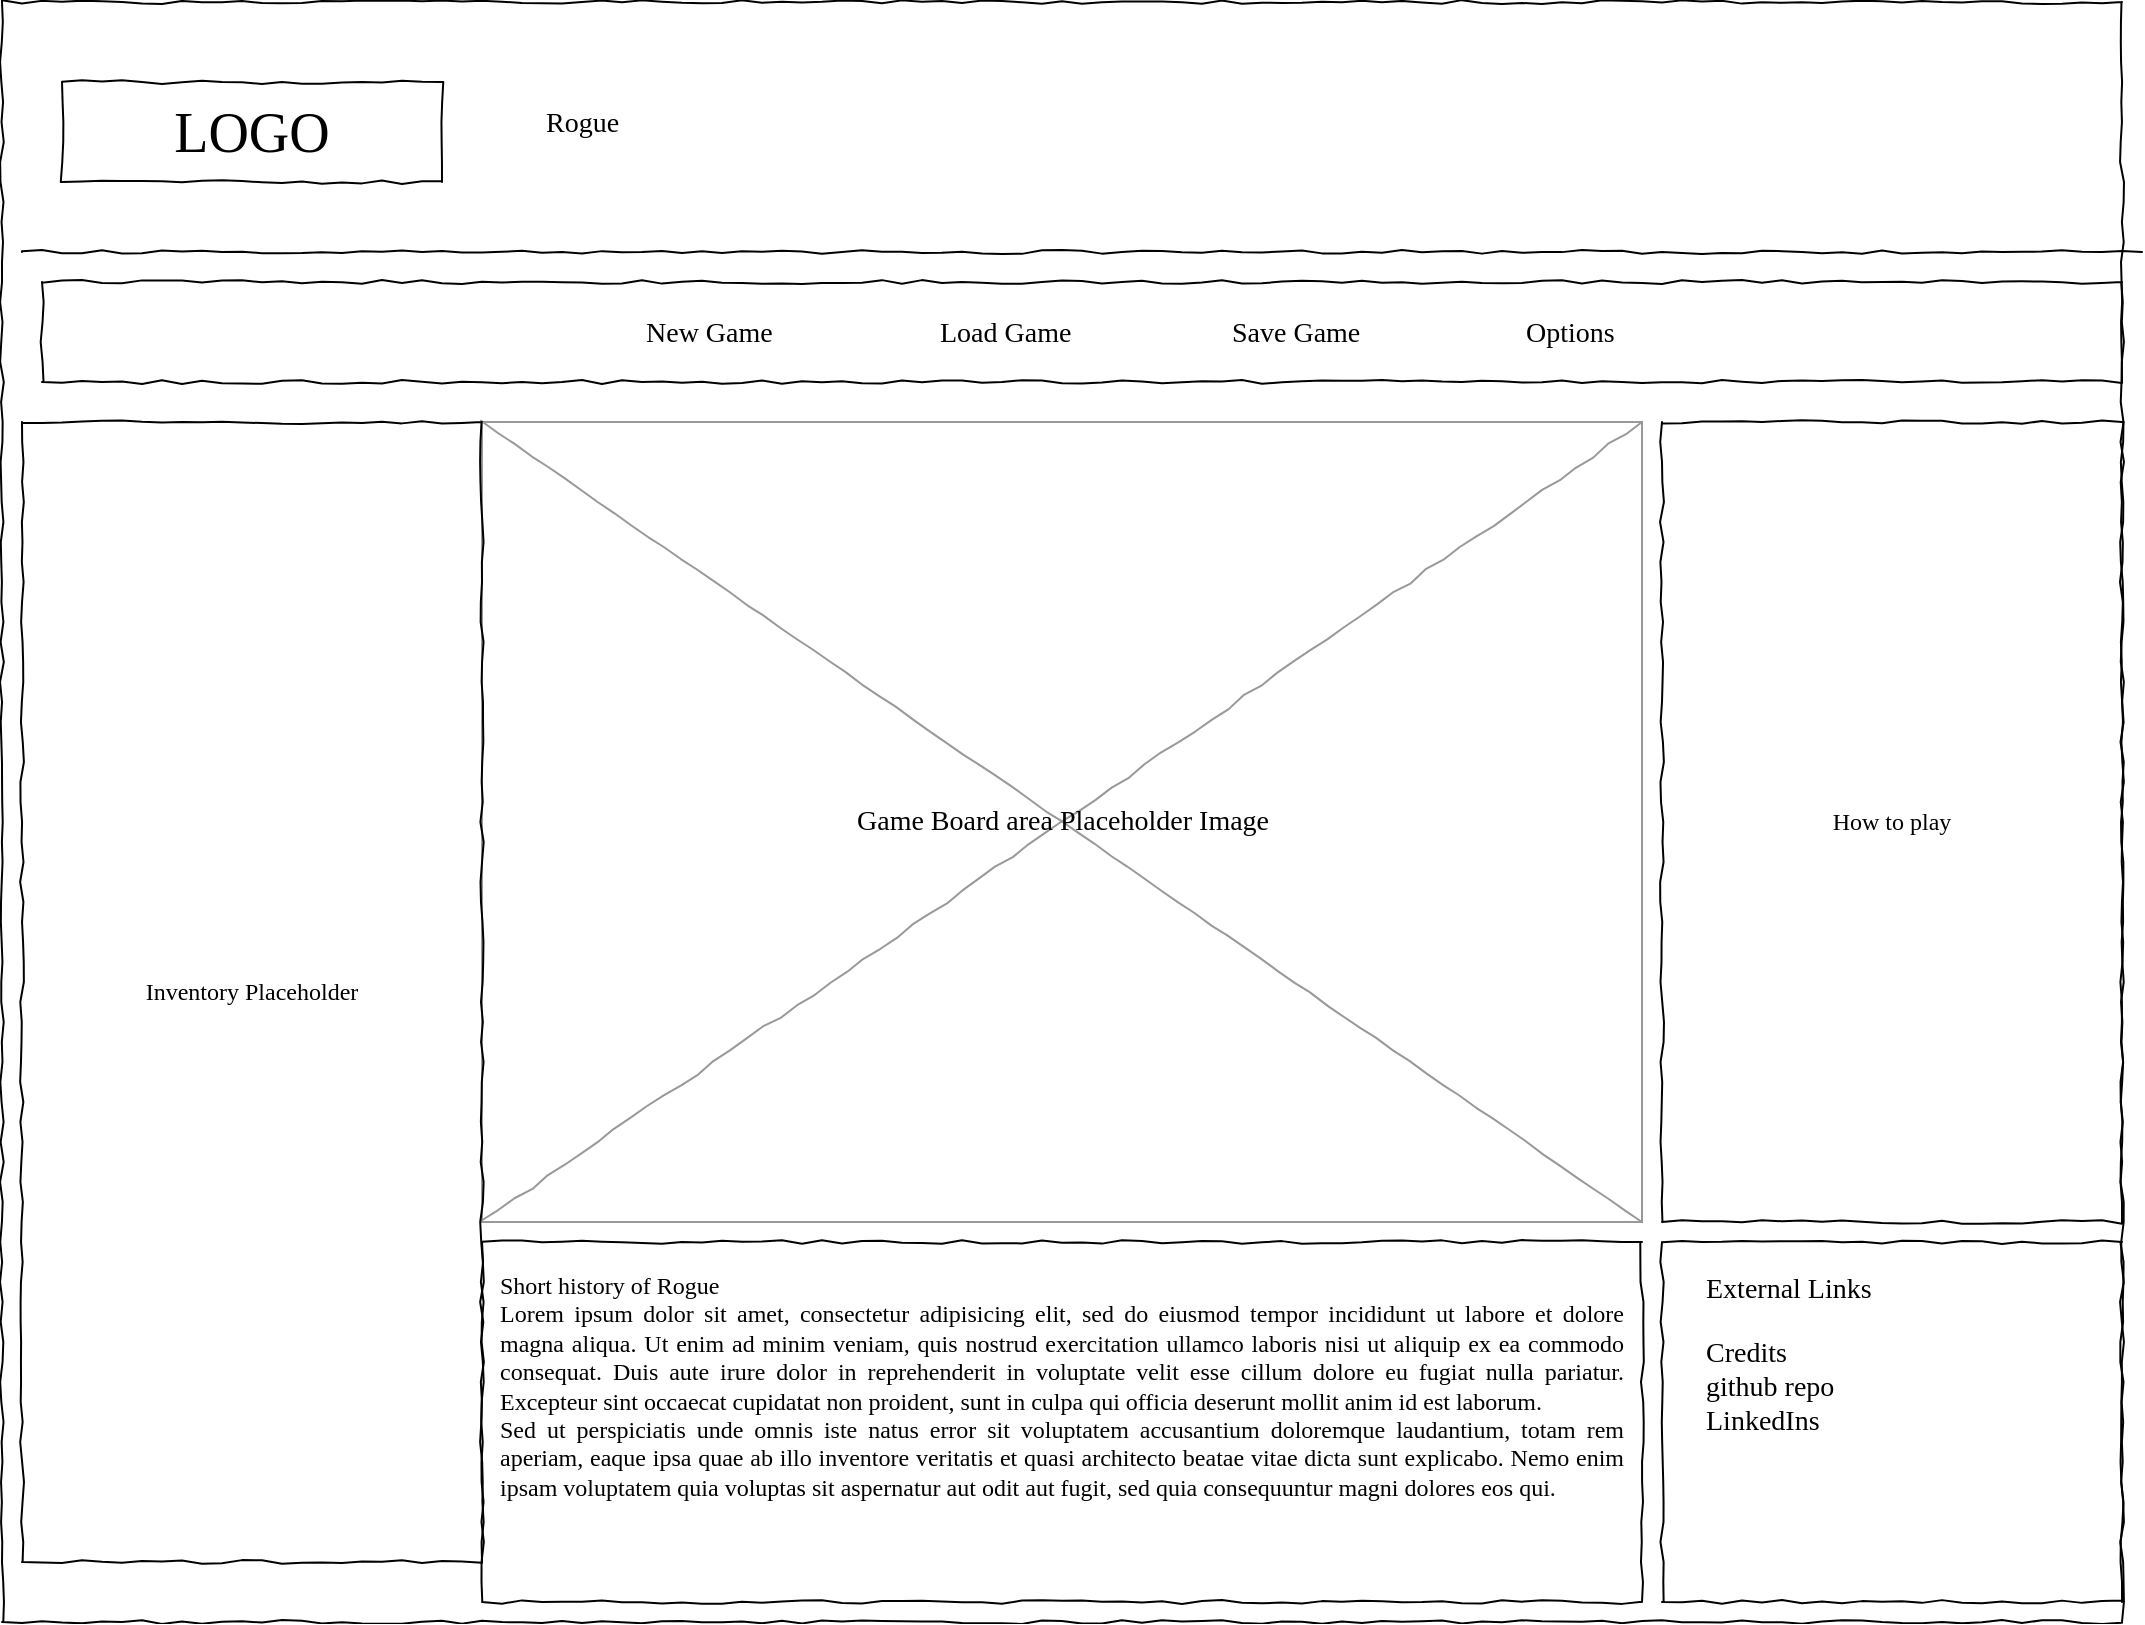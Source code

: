 <mxfile version="20.5.1" type="github" pages="5">
  <diagram name="Starting Page" id="03018318-947c-dd8e-b7a3-06fadd420f32">
    <mxGraphModel dx="1072" dy="1042" grid="1" gridSize="10" guides="1" tooltips="1" connect="1" arrows="1" fold="1" page="1" pageScale="1" pageWidth="1100" pageHeight="850" background="none" math="0" shadow="0">
      <root>
        <mxCell id="0" />
        <mxCell id="1" parent="0" />
        <mxCell id="677b7b8949515195-1" value="" style="whiteSpace=wrap;html=1;rounded=0;shadow=0;labelBackgroundColor=none;strokeColor=#000000;strokeWidth=1;fillColor=none;fontFamily=Verdana;fontSize=12;fontColor=#000000;align=center;comic=1;" parent="1" vertex="1">
          <mxGeometry x="10" y="20" width="1060" height="810" as="geometry" />
        </mxCell>
        <mxCell id="677b7b8949515195-2" value="LOGO" style="whiteSpace=wrap;html=1;rounded=0;shadow=0;labelBackgroundColor=none;strokeWidth=1;fontFamily=Verdana;fontSize=28;align=center;comic=1;" parent="1" vertex="1">
          <mxGeometry x="40" y="60" width="190" height="50" as="geometry" />
        </mxCell>
        <mxCell id="677b7b8949515195-9" value="" style="line;strokeWidth=1;html=1;rounded=0;shadow=0;labelBackgroundColor=none;fillColor=none;fontFamily=Verdana;fontSize=14;fontColor=#000000;align=center;comic=1;" parent="1" vertex="1">
          <mxGeometry x="20" y="140" width="1060" height="10" as="geometry" />
        </mxCell>
        <mxCell id="677b7b8949515195-10" value="" style="whiteSpace=wrap;html=1;rounded=0;shadow=0;labelBackgroundColor=none;strokeWidth=1;fillColor=none;fontFamily=Verdana;fontSize=12;align=center;comic=1;" parent="1" vertex="1">
          <mxGeometry x="30" y="160" width="1040" height="50" as="geometry" />
        </mxCell>
        <mxCell id="677b7b8949515195-11" value="New Game" style="text;html=1;points=[];align=left;verticalAlign=top;spacingTop=-4;fontSize=14;fontFamily=Verdana" parent="1" vertex="1">
          <mxGeometry x="330" y="175" width="60" height="20" as="geometry" />
        </mxCell>
        <mxCell id="677b7b8949515195-12" value="Load Game" style="text;html=1;points=[];align=left;verticalAlign=top;spacingTop=-4;fontSize=14;fontFamily=Verdana" parent="1" vertex="1">
          <mxGeometry x="477" y="175" width="60" height="20" as="geometry" />
        </mxCell>
        <mxCell id="677b7b8949515195-13" value="Save Game" style="text;html=1;points=[];align=left;verticalAlign=top;spacingTop=-4;fontSize=14;fontFamily=Verdana" parent="1" vertex="1">
          <mxGeometry x="623" y="175" width="60" height="20" as="geometry" />
        </mxCell>
        <mxCell id="677b7b8949515195-14" value="Options" style="text;html=1;points=[];align=left;verticalAlign=top;spacingTop=-4;fontSize=14;fontFamily=Verdana" parent="1" vertex="1">
          <mxGeometry x="770" y="175" width="60" height="20" as="geometry" />
        </mxCell>
        <mxCell id="677b7b8949515195-15" value="&lt;div style=&quot;text-align: justify&quot;&gt;&lt;span&gt;Short history of Rogue &lt;br&gt;Lorem ipsum dolor sit amet, consectetur adipisicing elit, sed do eiusmod tempor incididunt ut labore et dolore magna aliqua. Ut enim ad minim veniam, quis nostrud exercitation ullamco laboris nisi ut aliquip ex ea commodo consequat. Duis aute irure dolor in reprehenderit in voluptate velit esse cillum dolore eu fugiat nulla pariatur. Excepteur sint occaecat cupidatat non proident, sunt in culpa qui officia deserunt mollit anim id est laborum.&lt;/span&gt;&lt;/div&gt;&lt;div style=&quot;text-align: justify&quot;&gt;&lt;span&gt;Sed ut perspiciatis unde omnis iste natus error sit voluptatem accusantium doloremque laudantium, totam rem aperiam, eaque ipsa quae ab illo inventore veritatis et quasi architecto beatae vitae dicta sunt explicabo. Nemo enim ipsam voluptatem quia voluptas sit aspernatur aut odit aut fugit, sed quia consequuntur magni dolores eos qui.&lt;br&gt;&lt;/span&gt;&lt;/div&gt;" style="whiteSpace=wrap;html=1;rounded=0;shadow=0;labelBackgroundColor=none;strokeWidth=1;fillColor=none;fontFamily=Verdana;fontSize=12;align=center;verticalAlign=top;spacing=10;comic=1;" parent="1" vertex="1">
          <mxGeometry x="250" y="640" width="580" height="180" as="geometry" />
        </mxCell>
        <mxCell id="677b7b8949515195-16" value="Game Board area Placeholder Image" style="verticalLabelPosition=middle;shadow=0;dashed=0;align=center;html=1;verticalAlign=middle;strokeWidth=1;shape=mxgraph.mockup.graphics.simpleIcon;strokeColor=#999999;rounded=0;labelBackgroundColor=none;fontFamily=Verdana;fontSize=14;fontColor=#000000;comic=1;labelPosition=center;" parent="1" vertex="1">
          <mxGeometry x="250" y="230" width="580" height="400" as="geometry" />
        </mxCell>
        <mxCell id="677b7b8949515195-25" value="How to play" style="whiteSpace=wrap;html=1;rounded=0;shadow=0;labelBackgroundColor=none;strokeWidth=1;fillColor=none;fontFamily=Verdana;fontSize=12;align=center;comic=1;" parent="1" vertex="1">
          <mxGeometry x="840" y="230" width="230" height="400" as="geometry" />
        </mxCell>
        <mxCell id="677b7b8949515195-26" value="" style="whiteSpace=wrap;html=1;rounded=0;shadow=0;labelBackgroundColor=none;strokeWidth=1;fillColor=none;fontFamily=Verdana;fontSize=12;align=center;comic=1;" parent="1" vertex="1">
          <mxGeometry x="840" y="640" width="230" height="180" as="geometry" />
        </mxCell>
        <mxCell id="677b7b8949515195-42" value="External Links" style="text;html=1;points=[];align=left;verticalAlign=top;spacingTop=-4;fontSize=14;fontFamily=Verdana" parent="1" vertex="1">
          <mxGeometry x="860" y="653" width="170" height="20" as="geometry" />
        </mxCell>
        <mxCell id="MtA1x5U0qlpor4KUaxFX-1" value="Rogue" style="text;html=1;points=[];align=left;verticalAlign=top;spacingTop=-4;fontSize=14;fontFamily=Verdana" vertex="1" parent="1">
          <mxGeometry x="280" y="70" width="100" height="30" as="geometry" />
        </mxCell>
        <mxCell id="u73gUDPw2i6b_FhPV3wI-1" value="Credits&lt;br&gt;&lt;div&gt;github repo&lt;/div&gt;&lt;div&gt;LinkedIns&lt;br&gt;&lt;/div&gt;" style="text;html=1;points=[];align=left;verticalAlign=top;spacingTop=-4;fontSize=14;fontFamily=Verdana" vertex="1" parent="1">
          <mxGeometry x="860" y="685" width="170" height="90" as="geometry" />
        </mxCell>
        <mxCell id="yjWzOJ8J6eFaMTqtYGgy-1" value="Inventory Placeholder" style="whiteSpace=wrap;html=1;rounded=0;shadow=0;labelBackgroundColor=none;strokeWidth=1;fillColor=none;fontFamily=Verdana;fontSize=12;align=center;comic=1;" vertex="1" parent="1">
          <mxGeometry x="20" y="230" width="230" height="570" as="geometry" />
        </mxCell>
      </root>
    </mxGraphModel>
  </diagram>
  <diagram id="8gcqsWrhAlYrHcI_aeLw" name="During Play">
    <mxGraphModel dx="1072" dy="1042" grid="1" gridSize="10" guides="1" tooltips="1" connect="1" arrows="1" fold="1" page="1" pageScale="1" pageWidth="850" pageHeight="1100" math="0" shadow="0">
      <root>
        <mxCell id="0" />
        <mxCell id="1" parent="0" />
        <mxCell id="bI1N6Jz-fYEOYebAlLPC-1" value="" style="whiteSpace=wrap;html=1;rounded=0;shadow=0;labelBackgroundColor=none;strokeColor=#000000;strokeWidth=1;fillColor=none;fontFamily=Verdana;fontSize=12;fontColor=#000000;align=center;comic=1;" vertex="1" parent="1">
          <mxGeometry x="20" y="20" width="1060" height="810" as="geometry" />
        </mxCell>
        <mxCell id="bI1N6Jz-fYEOYebAlLPC-2" value="LOGO" style="whiteSpace=wrap;html=1;rounded=0;shadow=0;labelBackgroundColor=none;strokeWidth=1;fontFamily=Verdana;fontSize=28;align=center;comic=1;" vertex="1" parent="1">
          <mxGeometry x="40" y="60" width="190" height="50" as="geometry" />
        </mxCell>
        <mxCell id="bI1N6Jz-fYEOYebAlLPC-7" value="" style="whiteSpace=wrap;html=1;rounded=0;shadow=0;labelBackgroundColor=none;strokeWidth=1;fillColor=none;fontFamily=Verdana;fontSize=12;align=center;comic=1;" vertex="1" parent="1">
          <mxGeometry x="30" y="230" width="200" height="590" as="geometry" />
        </mxCell>
        <mxCell id="bI1N6Jz-fYEOYebAlLPC-8" value="" style="line;strokeWidth=1;html=1;rounded=0;shadow=0;labelBackgroundColor=none;fillColor=none;fontFamily=Verdana;fontSize=14;fontColor=#000000;align=center;comic=1;" vertex="1" parent="1">
          <mxGeometry x="20" y="140" width="1060" height="10" as="geometry" />
        </mxCell>
        <mxCell id="bI1N6Jz-fYEOYebAlLPC-9" value="" style="whiteSpace=wrap;html=1;rounded=0;shadow=0;labelBackgroundColor=none;strokeWidth=1;fillColor=none;fontFamily=Verdana;fontSize=12;align=center;comic=1;" vertex="1" parent="1">
          <mxGeometry x="30" y="160" width="1040" height="50" as="geometry" />
        </mxCell>
        <mxCell id="bI1N6Jz-fYEOYebAlLPC-14" value="History of game actions" style="whiteSpace=wrap;html=1;rounded=0;shadow=0;labelBackgroundColor=none;strokeWidth=1;fillColor=none;fontFamily=Verdana;fontSize=12;align=center;verticalAlign=top;spacing=10;comic=1;" vertex="1" parent="1">
          <mxGeometry x="250" y="640" width="580" height="180" as="geometry" />
        </mxCell>
        <mxCell id="bI1N6Jz-fYEOYebAlLPC-15" value="Game Board Area" style="verticalLabelPosition=middle;shadow=0;dashed=0;align=center;html=1;verticalAlign=middle;strokeWidth=1;shape=mxgraph.mockup.graphics.simpleIcon;strokeColor=#999999;rounded=0;labelBackgroundColor=none;fontFamily=Verdana;fontSize=14;fontColor=#000000;comic=1;labelPosition=center;" vertex="1" parent="1">
          <mxGeometry x="250" y="230" width="580" height="400" as="geometry" />
        </mxCell>
        <mxCell id="bI1N6Jz-fYEOYebAlLPC-16" value="" style="whiteSpace=wrap;html=1;rounded=0;shadow=0;labelBackgroundColor=none;strokeWidth=1;fillColor=none;fontFamily=Verdana;fontSize=12;align=center;comic=1;" vertex="1" parent="1">
          <mxGeometry x="840" y="230" width="230" height="400" as="geometry" />
        </mxCell>
        <mxCell id="bI1N6Jz-fYEOYebAlLPC-17" value="" style="whiteSpace=wrap;html=1;rounded=0;shadow=0;labelBackgroundColor=none;strokeWidth=1;fillColor=none;fontFamily=Verdana;fontSize=12;align=center;comic=1;" vertex="1" parent="1">
          <mxGeometry x="840" y="640" width="230" height="180" as="geometry" />
        </mxCell>
        <mxCell id="bI1N6Jz-fYEOYebAlLPC-18" value="Inventory (if we get that far)" style="text;html=1;points=[];align=left;verticalAlign=top;spacingTop=-4;fontSize=14;fontFamily=Verdana" vertex="1" parent="1">
          <mxGeometry x="40" y="250" width="170" height="20" as="geometry" />
        </mxCell>
        <mxCell id="bI1N6Jz-fYEOYebAlLPC-33" value="External Links" style="text;html=1;points=[];align=left;verticalAlign=top;spacingTop=-4;fontSize=14;fontFamily=Verdana" vertex="1" parent="1">
          <mxGeometry x="860" y="653" width="170" height="20" as="geometry" />
        </mxCell>
        <mxCell id="bI1N6Jz-fYEOYebAlLPC-39" value="How to play" style="text;html=1;points=[];align=left;verticalAlign=top;spacingTop=-4;fontSize=14;fontFamily=Verdana" vertex="1" parent="1">
          <mxGeometry x="850" y="260" width="170" height="20" as="geometry" />
        </mxCell>
        <mxCell id="bI1N6Jz-fYEOYebAlLPC-40" value="Rogue" style="text;html=1;points=[];align=left;verticalAlign=top;spacingTop=-4;fontSize=14;fontFamily=Verdana" vertex="1" parent="1">
          <mxGeometry x="280" y="70" width="100" height="30" as="geometry" />
        </mxCell>
        <mxCell id="3tMZWmD8n9W2RvVIri14-1" value="Credits&lt;br&gt;&lt;div&gt;github repo&lt;/div&gt;&lt;div&gt;LinkedIns&lt;br&gt;&lt;/div&gt;" style="text;html=1;points=[];align=left;verticalAlign=top;spacingTop=-4;fontSize=14;fontFamily=Verdana" vertex="1" parent="1">
          <mxGeometry x="860" y="685" width="170" height="90" as="geometry" />
        </mxCell>
        <mxCell id="wJ0HoBK-MpjGunqqP_aH-1" value="New Game" style="text;html=1;points=[];align=left;verticalAlign=top;spacingTop=-4;fontSize=14;fontFamily=Verdana;fillColor=#d5e8d4;strokeColor=#82b366;" vertex="1" parent="1">
          <mxGeometry x="330" y="175" width="60" height="20" as="geometry" />
        </mxCell>
        <mxCell id="wJ0HoBK-MpjGunqqP_aH-2" value="Load Game" style="text;html=1;points=[];align=left;verticalAlign=top;spacingTop=-4;fontSize=14;fontFamily=Verdana" vertex="1" parent="1">
          <mxGeometry x="477" y="175" width="60" height="20" as="geometry" />
        </mxCell>
        <mxCell id="wJ0HoBK-MpjGunqqP_aH-3" value="Save Game" style="text;html=1;points=[];align=left;verticalAlign=top;spacingTop=-4;fontSize=14;fontFamily=Verdana" vertex="1" parent="1">
          <mxGeometry x="623" y="175" width="60" height="20" as="geometry" />
        </mxCell>
        <mxCell id="wJ0HoBK-MpjGunqqP_aH-4" value="Options" style="text;html=1;points=[];align=left;verticalAlign=top;spacingTop=-4;fontSize=14;fontFamily=Verdana" vertex="1" parent="1">
          <mxGeometry x="770" y="175" width="60" height="20" as="geometry" />
        </mxCell>
      </root>
    </mxGraphModel>
  </diagram>
  <diagram name="Options" id="_dfubeYZmg95CYRQrs_m">
    <mxGraphModel dx="1072" dy="1042" grid="1" gridSize="10" guides="1" tooltips="1" connect="1" arrows="1" fold="1" page="1" pageScale="1" pageWidth="850" pageHeight="1100" math="0" shadow="0">
      <root>
        <mxCell id="i5ganBNxl7puiaIQph1v-0" />
        <mxCell id="i5ganBNxl7puiaIQph1v-1" parent="i5ganBNxl7puiaIQph1v-0" />
        <mxCell id="i5ganBNxl7puiaIQph1v-2" value="" style="whiteSpace=wrap;html=1;rounded=0;shadow=0;labelBackgroundColor=none;strokeColor=#000000;strokeWidth=1;fillColor=none;fontFamily=Verdana;fontSize=12;fontColor=#000000;align=center;comic=1;" vertex="1" parent="i5ganBNxl7puiaIQph1v-1">
          <mxGeometry x="20" y="20" width="1060" height="810" as="geometry" />
        </mxCell>
        <mxCell id="i5ganBNxl7puiaIQph1v-3" value="LOGO" style="whiteSpace=wrap;html=1;rounded=0;shadow=0;labelBackgroundColor=none;strokeWidth=1;fontFamily=Verdana;fontSize=28;align=center;comic=1;" vertex="1" parent="i5ganBNxl7puiaIQph1v-1">
          <mxGeometry x="40" y="60" width="190" height="50" as="geometry" />
        </mxCell>
        <mxCell id="i5ganBNxl7puiaIQph1v-4" value="Inventory Placeholder Image" style="whiteSpace=wrap;html=1;rounded=0;shadow=0;labelBackgroundColor=none;strokeWidth=1;fillColor=none;fontFamily=Verdana;fontSize=12;align=center;comic=1;" vertex="1" parent="i5ganBNxl7puiaIQph1v-1">
          <mxGeometry x="30" y="230" width="200" height="590" as="geometry" />
        </mxCell>
        <mxCell id="i5ganBNxl7puiaIQph1v-5" value="" style="line;strokeWidth=1;html=1;rounded=0;shadow=0;labelBackgroundColor=none;fillColor=none;fontFamily=Verdana;fontSize=14;fontColor=#000000;align=center;comic=1;" vertex="1" parent="i5ganBNxl7puiaIQph1v-1">
          <mxGeometry x="20" y="140" width="1060" height="10" as="geometry" />
        </mxCell>
        <mxCell id="i5ganBNxl7puiaIQph1v-6" value="" style="whiteSpace=wrap;html=1;rounded=0;shadow=0;labelBackgroundColor=none;strokeWidth=1;fillColor=none;fontFamily=Verdana;fontSize=12;align=center;comic=1;" vertex="1" parent="i5ganBNxl7puiaIQph1v-1">
          <mxGeometry x="30" y="160" width="1040" height="50" as="geometry" />
        </mxCell>
        <mxCell id="i5ganBNxl7puiaIQph1v-7" value="History of rogue" style="whiteSpace=wrap;html=1;rounded=0;shadow=0;labelBackgroundColor=none;strokeWidth=1;fillColor=none;fontFamily=Verdana;fontSize=12;align=center;verticalAlign=top;spacing=10;comic=1;" vertex="1" parent="i5ganBNxl7puiaIQph1v-1">
          <mxGeometry x="250" y="640" width="580" height="180" as="geometry" />
        </mxCell>
        <mxCell id="i5ganBNxl7puiaIQph1v-8" value="&lt;div&gt;Entity count&lt;br&gt;&lt;/div&gt;&lt;div&gt;Checkboxes for bones files&lt;/div&gt;&lt;div&gt;Delete or Unload bones files&lt;br&gt;&lt;/div&gt;&lt;div&gt;set custom emoji&lt;/div&gt;&lt;div&gt;set player&#39;s name&lt;br&gt;&lt;/div&gt;" style="verticalLabelPosition=middle;shadow=0;dashed=0;align=center;html=1;verticalAlign=middle;strokeWidth=1;shape=mxgraph.mockup.graphics.simpleIcon;strokeColor=#999999;rounded=0;labelBackgroundColor=none;fontFamily=Verdana;fontSize=14;fontColor=#000000;comic=1;labelPosition=center;" vertex="1" parent="i5ganBNxl7puiaIQph1v-1">
          <mxGeometry x="250" y="230" width="580" height="400" as="geometry" />
        </mxCell>
        <mxCell id="i5ganBNxl7puiaIQph1v-9" value="" style="whiteSpace=wrap;html=1;rounded=0;shadow=0;labelBackgroundColor=none;strokeWidth=1;fillColor=none;fontFamily=Verdana;fontSize=12;align=center;comic=1;" vertex="1" parent="i5ganBNxl7puiaIQph1v-1">
          <mxGeometry x="840" y="230" width="230" height="400" as="geometry" />
        </mxCell>
        <mxCell id="i5ganBNxl7puiaIQph1v-10" value="" style="whiteSpace=wrap;html=1;rounded=0;shadow=0;labelBackgroundColor=none;strokeWidth=1;fillColor=none;fontFamily=Verdana;fontSize=12;align=center;comic=1;" vertex="1" parent="i5ganBNxl7puiaIQph1v-1">
          <mxGeometry x="840" y="640" width="230" height="180" as="geometry" />
        </mxCell>
        <mxCell id="i5ganBNxl7puiaIQph1v-12" value="External Links" style="text;html=1;points=[];align=left;verticalAlign=top;spacingTop=-4;fontSize=14;fontFamily=Verdana" vertex="1" parent="i5ganBNxl7puiaIQph1v-1">
          <mxGeometry x="860" y="653" width="170" height="20" as="geometry" />
        </mxCell>
        <mxCell id="i5ganBNxl7puiaIQph1v-13" value="How to play" style="text;html=1;points=[];align=left;verticalAlign=top;spacingTop=-4;fontSize=14;fontFamily=Verdana" vertex="1" parent="i5ganBNxl7puiaIQph1v-1">
          <mxGeometry x="850" y="260" width="170" height="20" as="geometry" />
        </mxCell>
        <mxCell id="i5ganBNxl7puiaIQph1v-14" value="Rogue" style="text;html=1;points=[];align=left;verticalAlign=top;spacingTop=-4;fontSize=14;fontFamily=Verdana" vertex="1" parent="i5ganBNxl7puiaIQph1v-1">
          <mxGeometry x="280" y="70" width="100" height="30" as="geometry" />
        </mxCell>
        <mxCell id="i5ganBNxl7puiaIQph1v-15" value="Credits&lt;br&gt;&lt;div&gt;github repo&lt;/div&gt;&lt;div&gt;LinkedIns&lt;br&gt;&lt;/div&gt;" style="text;html=1;points=[];align=left;verticalAlign=top;spacingTop=-4;fontSize=14;fontFamily=Verdana" vertex="1" parent="i5ganBNxl7puiaIQph1v-1">
          <mxGeometry x="860" y="685" width="170" height="90" as="geometry" />
        </mxCell>
        <mxCell id="i5ganBNxl7puiaIQph1v-16" value="New Game" style="text;html=1;points=[];align=left;verticalAlign=top;spacingTop=-4;fontSize=14;fontFamily=Verdana" vertex="1" parent="i5ganBNxl7puiaIQph1v-1">
          <mxGeometry x="330" y="175" width="60" height="20" as="geometry" />
        </mxCell>
        <mxCell id="i5ganBNxl7puiaIQph1v-17" value="Load Game" style="text;html=1;points=[];align=left;verticalAlign=top;spacingTop=-4;fontSize=14;fontFamily=Verdana" vertex="1" parent="i5ganBNxl7puiaIQph1v-1">
          <mxGeometry x="477" y="175" width="60" height="20" as="geometry" />
        </mxCell>
        <mxCell id="i5ganBNxl7puiaIQph1v-18" value="Save Game" style="text;html=1;points=[];align=left;verticalAlign=top;spacingTop=-4;fontSize=14;fontFamily=Verdana" vertex="1" parent="i5ganBNxl7puiaIQph1v-1">
          <mxGeometry x="623" y="175" width="60" height="20" as="geometry" />
        </mxCell>
        <mxCell id="i5ganBNxl7puiaIQph1v-19" value="Options" style="text;html=1;points=[];align=left;verticalAlign=top;spacingTop=-4;fontSize=14;fontFamily=Verdana;fillColor=#d5e8d4;strokeColor=#82b366;" vertex="1" parent="i5ganBNxl7puiaIQph1v-1">
          <mxGeometry x="770" y="175" width="60" height="20" as="geometry" />
        </mxCell>
      </root>
    </mxGraphModel>
  </diagram>
  <diagram name="Save Game" id="bJ3EfH7VleJjNvOEZ6rp">
    <mxGraphModel dx="1072" dy="1042" grid="1" gridSize="10" guides="1" tooltips="1" connect="1" arrows="1" fold="1" page="1" pageScale="1" pageWidth="850" pageHeight="1100" math="0" shadow="0">
      <root>
        <mxCell id="1cClHrK3Kd9biMGtf6Ir-0" />
        <mxCell id="1cClHrK3Kd9biMGtf6Ir-1" parent="1cClHrK3Kd9biMGtf6Ir-0" />
        <mxCell id="1cClHrK3Kd9biMGtf6Ir-2" value="" style="whiteSpace=wrap;html=1;rounded=0;shadow=0;labelBackgroundColor=none;strokeColor=#000000;strokeWidth=1;fillColor=none;fontFamily=Verdana;fontSize=12;fontColor=#000000;align=center;comic=1;" vertex="1" parent="1cClHrK3Kd9biMGtf6Ir-1">
          <mxGeometry x="20" y="20" width="1060" height="810" as="geometry" />
        </mxCell>
        <mxCell id="1cClHrK3Kd9biMGtf6Ir-3" value="LOGO" style="whiteSpace=wrap;html=1;rounded=0;shadow=0;labelBackgroundColor=none;strokeWidth=1;fontFamily=Verdana;fontSize=28;align=center;comic=1;" vertex="1" parent="1cClHrK3Kd9biMGtf6Ir-1">
          <mxGeometry x="40" y="60" width="190" height="50" as="geometry" />
        </mxCell>
        <mxCell id="1cClHrK3Kd9biMGtf6Ir-4" value="" style="whiteSpace=wrap;html=1;rounded=0;shadow=0;labelBackgroundColor=none;strokeWidth=1;fillColor=none;fontFamily=Verdana;fontSize=12;align=center;comic=1;" vertex="1" parent="1cClHrK3Kd9biMGtf6Ir-1">
          <mxGeometry x="30" y="230" width="200" height="590" as="geometry" />
        </mxCell>
        <mxCell id="1cClHrK3Kd9biMGtf6Ir-5" value="" style="line;strokeWidth=1;html=1;rounded=0;shadow=0;labelBackgroundColor=none;fillColor=none;fontFamily=Verdana;fontSize=14;fontColor=#000000;align=center;comic=1;" vertex="1" parent="1cClHrK3Kd9biMGtf6Ir-1">
          <mxGeometry x="20" y="140" width="1060" height="10" as="geometry" />
        </mxCell>
        <mxCell id="1cClHrK3Kd9biMGtf6Ir-6" value="" style="whiteSpace=wrap;html=1;rounded=0;shadow=0;labelBackgroundColor=none;strokeWidth=1;fillColor=none;fontFamily=Verdana;fontSize=12;align=center;comic=1;" vertex="1" parent="1cClHrK3Kd9biMGtf6Ir-1">
          <mxGeometry x="30" y="160" width="1040" height="50" as="geometry" />
        </mxCell>
        <mxCell id="1cClHrK3Kd9biMGtf6Ir-7" value="History of game actions" style="whiteSpace=wrap;html=1;rounded=0;shadow=0;labelBackgroundColor=none;strokeWidth=1;fillColor=none;fontFamily=Verdana;fontSize=12;align=center;verticalAlign=top;spacing=10;comic=1;" vertex="1" parent="1cClHrK3Kd9biMGtf6Ir-1">
          <mxGeometry x="250" y="640" width="580" height="180" as="geometry" />
        </mxCell>
        <mxCell id="1cClHrK3Kd9biMGtf6Ir-8" value="feedback that the game is saved" style="verticalLabelPosition=middle;shadow=0;dashed=0;align=center;html=1;verticalAlign=middle;strokeWidth=1;shape=mxgraph.mockup.graphics.simpleIcon;strokeColor=#999999;rounded=0;labelBackgroundColor=none;fontFamily=Verdana;fontSize=14;fontColor=#000000;comic=1;labelPosition=center;" vertex="1" parent="1cClHrK3Kd9biMGtf6Ir-1">
          <mxGeometry x="250" y="230" width="580" height="400" as="geometry" />
        </mxCell>
        <mxCell id="1cClHrK3Kd9biMGtf6Ir-9" value="" style="whiteSpace=wrap;html=1;rounded=0;shadow=0;labelBackgroundColor=none;strokeWidth=1;fillColor=none;fontFamily=Verdana;fontSize=12;align=center;comic=1;" vertex="1" parent="1cClHrK3Kd9biMGtf6Ir-1">
          <mxGeometry x="840" y="230" width="230" height="400" as="geometry" />
        </mxCell>
        <mxCell id="1cClHrK3Kd9biMGtf6Ir-10" value="" style="whiteSpace=wrap;html=1;rounded=0;shadow=0;labelBackgroundColor=none;strokeWidth=1;fillColor=none;fontFamily=Verdana;fontSize=12;align=center;comic=1;" vertex="1" parent="1cClHrK3Kd9biMGtf6Ir-1">
          <mxGeometry x="840" y="640" width="230" height="180" as="geometry" />
        </mxCell>
        <mxCell id="1cClHrK3Kd9biMGtf6Ir-11" value="Inventory (if we get that far)" style="text;html=1;points=[];align=left;verticalAlign=top;spacingTop=-4;fontSize=14;fontFamily=Verdana" vertex="1" parent="1cClHrK3Kd9biMGtf6Ir-1">
          <mxGeometry x="40" y="250" width="170" height="20" as="geometry" />
        </mxCell>
        <mxCell id="1cClHrK3Kd9biMGtf6Ir-12" value="External Links" style="text;html=1;points=[];align=left;verticalAlign=top;spacingTop=-4;fontSize=14;fontFamily=Verdana" vertex="1" parent="1cClHrK3Kd9biMGtf6Ir-1">
          <mxGeometry x="860" y="653" width="170" height="20" as="geometry" />
        </mxCell>
        <mxCell id="1cClHrK3Kd9biMGtf6Ir-13" value="How to play" style="text;html=1;points=[];align=left;verticalAlign=top;spacingTop=-4;fontSize=14;fontFamily=Verdana" vertex="1" parent="1cClHrK3Kd9biMGtf6Ir-1">
          <mxGeometry x="850" y="260" width="170" height="20" as="geometry" />
        </mxCell>
        <mxCell id="1cClHrK3Kd9biMGtf6Ir-14" value="Rogue" style="text;html=1;points=[];align=left;verticalAlign=top;spacingTop=-4;fontSize=14;fontFamily=Verdana" vertex="1" parent="1cClHrK3Kd9biMGtf6Ir-1">
          <mxGeometry x="280" y="70" width="100" height="30" as="geometry" />
        </mxCell>
        <mxCell id="1cClHrK3Kd9biMGtf6Ir-15" value="Credits&lt;br&gt;&lt;div&gt;github repo&lt;/div&gt;&lt;div&gt;LinkedIns&lt;br&gt;&lt;/div&gt;" style="text;html=1;points=[];align=left;verticalAlign=top;spacingTop=-4;fontSize=14;fontFamily=Verdana" vertex="1" parent="1cClHrK3Kd9biMGtf6Ir-1">
          <mxGeometry x="860" y="685" width="170" height="90" as="geometry" />
        </mxCell>
        <mxCell id="1cClHrK3Kd9biMGtf6Ir-16" value="New Game" style="text;html=1;points=[];align=left;verticalAlign=top;spacingTop=-4;fontSize=14;fontFamily=Verdana" vertex="1" parent="1cClHrK3Kd9biMGtf6Ir-1">
          <mxGeometry x="330" y="175" width="60" height="20" as="geometry" />
        </mxCell>
        <mxCell id="1cClHrK3Kd9biMGtf6Ir-17" value="Load Game" style="text;html=1;points=[];align=left;verticalAlign=top;spacingTop=-4;fontSize=14;fontFamily=Verdana" vertex="1" parent="1cClHrK3Kd9biMGtf6Ir-1">
          <mxGeometry x="477" y="175" width="60" height="20" as="geometry" />
        </mxCell>
        <mxCell id="1cClHrK3Kd9biMGtf6Ir-18" value="Save Game" style="text;html=1;points=[];align=left;verticalAlign=top;spacingTop=-4;fontSize=14;fontFamily=Verdana;fillColor=#d5e8d4;strokeColor=#82b366;" vertex="1" parent="1cClHrK3Kd9biMGtf6Ir-1">
          <mxGeometry x="623" y="175" width="60" height="20" as="geometry" />
        </mxCell>
        <mxCell id="1cClHrK3Kd9biMGtf6Ir-19" value="Options" style="text;html=1;points=[];align=left;verticalAlign=top;spacingTop=-4;fontSize=14;fontFamily=Verdana" vertex="1" parent="1cClHrK3Kd9biMGtf6Ir-1">
          <mxGeometry x="770" y="175" width="60" height="20" as="geometry" />
        </mxCell>
      </root>
    </mxGraphModel>
  </diagram>
  <diagram name="Load Game" id="72-gwtNT-dHhc7MaiIMS">
    <mxGraphModel dx="1072" dy="1042" grid="1" gridSize="10" guides="1" tooltips="1" connect="1" arrows="1" fold="1" page="1" pageScale="1" pageWidth="850" pageHeight="1100" math="0" shadow="0">
      <root>
        <mxCell id="r1zOQ3qdiibTc4OcZ8Vc-0" />
        <mxCell id="r1zOQ3qdiibTc4OcZ8Vc-1" parent="r1zOQ3qdiibTc4OcZ8Vc-0" />
        <mxCell id="r1zOQ3qdiibTc4OcZ8Vc-2" value="" style="whiteSpace=wrap;html=1;rounded=0;shadow=0;labelBackgroundColor=none;strokeColor=#000000;strokeWidth=1;fillColor=none;fontFamily=Verdana;fontSize=12;fontColor=#000000;align=center;comic=1;" vertex="1" parent="r1zOQ3qdiibTc4OcZ8Vc-1">
          <mxGeometry x="20" y="20" width="1060" height="810" as="geometry" />
        </mxCell>
        <mxCell id="r1zOQ3qdiibTc4OcZ8Vc-3" value="LOGO" style="whiteSpace=wrap;html=1;rounded=0;shadow=0;labelBackgroundColor=none;strokeWidth=1;fontFamily=Verdana;fontSize=28;align=center;comic=1;" vertex="1" parent="r1zOQ3qdiibTc4OcZ8Vc-1">
          <mxGeometry x="40" y="60" width="190" height="50" as="geometry" />
        </mxCell>
        <mxCell id="r1zOQ3qdiibTc4OcZ8Vc-4" value="" style="whiteSpace=wrap;html=1;rounded=0;shadow=0;labelBackgroundColor=none;strokeWidth=1;fillColor=none;fontFamily=Verdana;fontSize=12;align=center;comic=1;" vertex="1" parent="r1zOQ3qdiibTc4OcZ8Vc-1">
          <mxGeometry x="30" y="230" width="200" height="590" as="geometry" />
        </mxCell>
        <mxCell id="r1zOQ3qdiibTc4OcZ8Vc-5" value="" style="line;strokeWidth=1;html=1;rounded=0;shadow=0;labelBackgroundColor=none;fillColor=none;fontFamily=Verdana;fontSize=14;fontColor=#000000;align=center;comic=1;" vertex="1" parent="r1zOQ3qdiibTc4OcZ8Vc-1">
          <mxGeometry x="20" y="140" width="1060" height="10" as="geometry" />
        </mxCell>
        <mxCell id="r1zOQ3qdiibTc4OcZ8Vc-6" value="" style="whiteSpace=wrap;html=1;rounded=0;shadow=0;labelBackgroundColor=none;strokeWidth=1;fillColor=none;fontFamily=Verdana;fontSize=12;align=center;comic=1;" vertex="1" parent="r1zOQ3qdiibTc4OcZ8Vc-1">
          <mxGeometry x="30" y="160" width="1040" height="50" as="geometry" />
        </mxCell>
        <mxCell id="r1zOQ3qdiibTc4OcZ8Vc-7" value="History of game actions" style="whiteSpace=wrap;html=1;rounded=0;shadow=0;labelBackgroundColor=none;strokeWidth=1;fillColor=none;fontFamily=Verdana;fontSize=12;align=center;verticalAlign=top;spacing=10;comic=1;" vertex="1" parent="r1zOQ3qdiibTc4OcZ8Vc-1">
          <mxGeometry x="250" y="640" width="580" height="180" as="geometry" />
        </mxCell>
        <mxCell id="r1zOQ3qdiibTc4OcZ8Vc-8" value="List of saved games to pick from" style="verticalLabelPosition=middle;shadow=0;dashed=0;align=center;html=1;verticalAlign=middle;strokeWidth=1;shape=mxgraph.mockup.graphics.simpleIcon;strokeColor=#999999;rounded=0;labelBackgroundColor=none;fontFamily=Verdana;fontSize=14;fontColor=#000000;comic=1;labelPosition=center;" vertex="1" parent="r1zOQ3qdiibTc4OcZ8Vc-1">
          <mxGeometry x="250" y="230" width="580" height="400" as="geometry" />
        </mxCell>
        <mxCell id="r1zOQ3qdiibTc4OcZ8Vc-9" value="" style="whiteSpace=wrap;html=1;rounded=0;shadow=0;labelBackgroundColor=none;strokeWidth=1;fillColor=none;fontFamily=Verdana;fontSize=12;align=center;comic=1;" vertex="1" parent="r1zOQ3qdiibTc4OcZ8Vc-1">
          <mxGeometry x="840" y="230" width="230" height="400" as="geometry" />
        </mxCell>
        <mxCell id="r1zOQ3qdiibTc4OcZ8Vc-10" value="" style="whiteSpace=wrap;html=1;rounded=0;shadow=0;labelBackgroundColor=none;strokeWidth=1;fillColor=none;fontFamily=Verdana;fontSize=12;align=center;comic=1;" vertex="1" parent="r1zOQ3qdiibTc4OcZ8Vc-1">
          <mxGeometry x="840" y="640" width="230" height="180" as="geometry" />
        </mxCell>
        <mxCell id="r1zOQ3qdiibTc4OcZ8Vc-11" value="Inventory (if we get that far)" style="text;html=1;points=[];align=left;verticalAlign=top;spacingTop=-4;fontSize=14;fontFamily=Verdana" vertex="1" parent="r1zOQ3qdiibTc4OcZ8Vc-1">
          <mxGeometry x="40" y="250" width="170" height="20" as="geometry" />
        </mxCell>
        <mxCell id="r1zOQ3qdiibTc4OcZ8Vc-12" value="External Links" style="text;html=1;points=[];align=left;verticalAlign=top;spacingTop=-4;fontSize=14;fontFamily=Verdana" vertex="1" parent="r1zOQ3qdiibTc4OcZ8Vc-1">
          <mxGeometry x="860" y="653" width="170" height="20" as="geometry" />
        </mxCell>
        <mxCell id="r1zOQ3qdiibTc4OcZ8Vc-13" value="How to play" style="text;html=1;points=[];align=left;verticalAlign=top;spacingTop=-4;fontSize=14;fontFamily=Verdana" vertex="1" parent="r1zOQ3qdiibTc4OcZ8Vc-1">
          <mxGeometry x="850" y="260" width="170" height="20" as="geometry" />
        </mxCell>
        <mxCell id="r1zOQ3qdiibTc4OcZ8Vc-14" value="Rogue" style="text;html=1;points=[];align=left;verticalAlign=top;spacingTop=-4;fontSize=14;fontFamily=Verdana" vertex="1" parent="r1zOQ3qdiibTc4OcZ8Vc-1">
          <mxGeometry x="280" y="70" width="100" height="30" as="geometry" />
        </mxCell>
        <mxCell id="r1zOQ3qdiibTc4OcZ8Vc-15" value="Credits&lt;br&gt;&lt;div&gt;github repo&lt;/div&gt;&lt;div&gt;LinkedIns&lt;br&gt;&lt;/div&gt;" style="text;html=1;points=[];align=left;verticalAlign=top;spacingTop=-4;fontSize=14;fontFamily=Verdana" vertex="1" parent="r1zOQ3qdiibTc4OcZ8Vc-1">
          <mxGeometry x="860" y="685" width="170" height="90" as="geometry" />
        </mxCell>
        <mxCell id="r1zOQ3qdiibTc4OcZ8Vc-16" value="New Game" style="text;html=1;points=[];align=left;verticalAlign=top;spacingTop=-4;fontSize=14;fontFamily=Verdana" vertex="1" parent="r1zOQ3qdiibTc4OcZ8Vc-1">
          <mxGeometry x="330" y="175" width="60" height="20" as="geometry" />
        </mxCell>
        <mxCell id="r1zOQ3qdiibTc4OcZ8Vc-17" value="Load Game" style="text;html=1;points=[];align=left;verticalAlign=top;spacingTop=-4;fontSize=14;fontFamily=Verdana;fillColor=#d5e8d4;strokeColor=#82b366;" vertex="1" parent="r1zOQ3qdiibTc4OcZ8Vc-1">
          <mxGeometry x="477" y="175" width="60" height="20" as="geometry" />
        </mxCell>
        <mxCell id="r1zOQ3qdiibTc4OcZ8Vc-18" value="Save Game" style="text;html=1;points=[];align=left;verticalAlign=top;spacingTop=-4;fontSize=14;fontFamily=Verdana;" vertex="1" parent="r1zOQ3qdiibTc4OcZ8Vc-1">
          <mxGeometry x="623" y="175" width="60" height="20" as="geometry" />
        </mxCell>
        <mxCell id="r1zOQ3qdiibTc4OcZ8Vc-19" value="Options" style="text;html=1;points=[];align=left;verticalAlign=top;spacingTop=-4;fontSize=14;fontFamily=Verdana" vertex="1" parent="r1zOQ3qdiibTc4OcZ8Vc-1">
          <mxGeometry x="770" y="175" width="60" height="20" as="geometry" />
        </mxCell>
      </root>
    </mxGraphModel>
  </diagram>
</mxfile>
